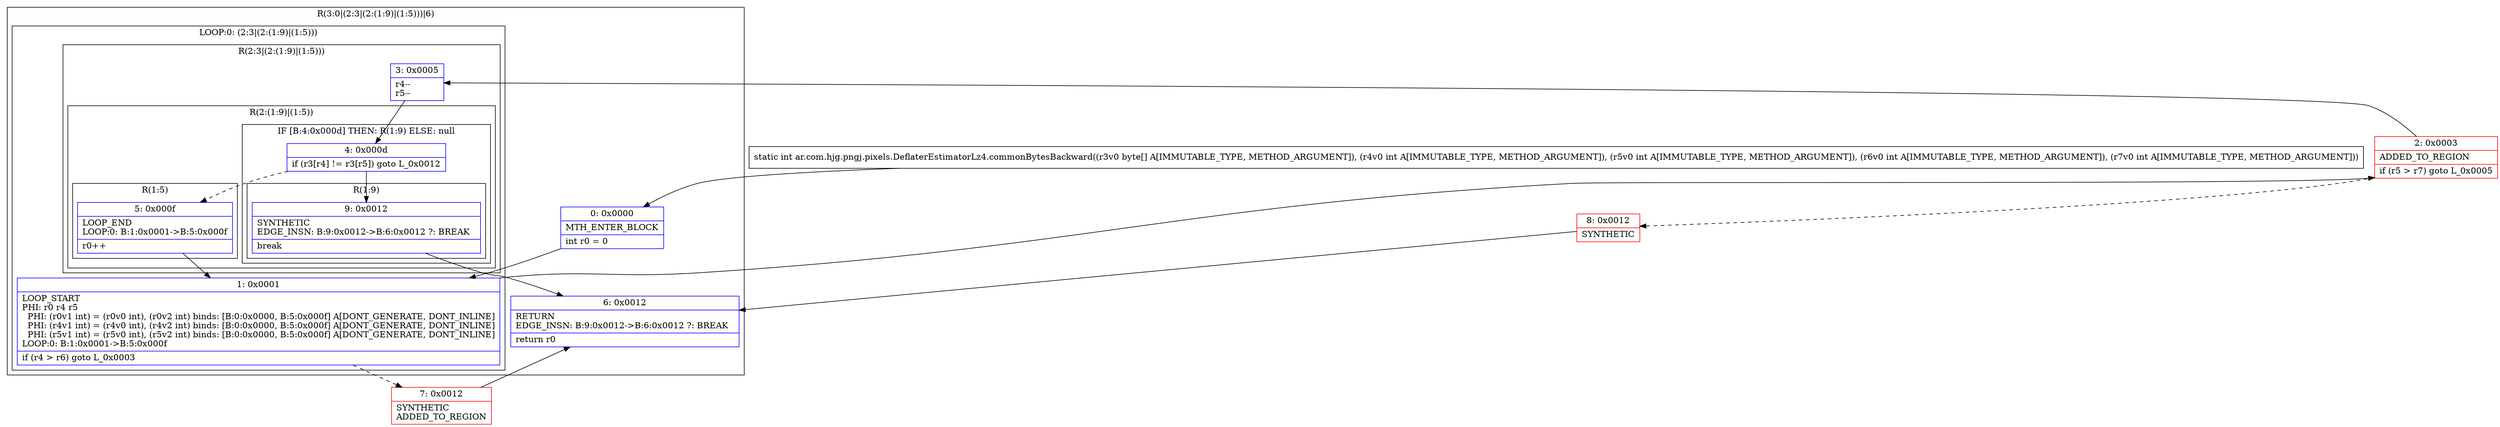 digraph "CFG forar.com.hjg.pngj.pixels.DeflaterEstimatorLz4.commonBytesBackward([BIIII)I" {
subgraph cluster_Region_729780750 {
label = "R(3:0|(2:3|(2:(1:9)|(1:5)))|6)";
node [shape=record,color=blue];
Node_0 [shape=record,label="{0\:\ 0x0000|MTH_ENTER_BLOCK\l|int r0 = 0\l}"];
subgraph cluster_LoopRegion_530276600 {
label = "LOOP:0: (2:3|(2:(1:9)|(1:5)))";
node [shape=record,color=blue];
Node_1 [shape=record,label="{1\:\ 0x0001|LOOP_START\lPHI: r0 r4 r5 \l  PHI: (r0v1 int) = (r0v0 int), (r0v2 int) binds: [B:0:0x0000, B:5:0x000f] A[DONT_GENERATE, DONT_INLINE]\l  PHI: (r4v1 int) = (r4v0 int), (r4v2 int) binds: [B:0:0x0000, B:5:0x000f] A[DONT_GENERATE, DONT_INLINE]\l  PHI: (r5v1 int) = (r5v0 int), (r5v2 int) binds: [B:0:0x0000, B:5:0x000f] A[DONT_GENERATE, DONT_INLINE]\lLOOP:0: B:1:0x0001\-\>B:5:0x000f\l|if (r4 \> r6) goto L_0x0003\l}"];
subgraph cluster_Region_1505045211 {
label = "R(2:3|(2:(1:9)|(1:5)))";
node [shape=record,color=blue];
Node_3 [shape=record,label="{3\:\ 0x0005|r4\-\-\lr5\-\-\l}"];
subgraph cluster_Region_1990982032 {
label = "R(2:(1:9)|(1:5))";
node [shape=record,color=blue];
subgraph cluster_IfRegion_367245411 {
label = "IF [B:4:0x000d] THEN: R(1:9) ELSE: null";
node [shape=record,color=blue];
Node_4 [shape=record,label="{4\:\ 0x000d|if (r3[r4] != r3[r5]) goto L_0x0012\l}"];
subgraph cluster_Region_1371248263 {
label = "R(1:9)";
node [shape=record,color=blue];
Node_9 [shape=record,label="{9\:\ 0x0012|SYNTHETIC\lEDGE_INSN: B:9:0x0012\-\>B:6:0x0012 ?: BREAK  \l|break\l}"];
}
}
subgraph cluster_Region_969821506 {
label = "R(1:5)";
node [shape=record,color=blue];
Node_5 [shape=record,label="{5\:\ 0x000f|LOOP_END\lLOOP:0: B:1:0x0001\-\>B:5:0x000f\l|r0++\l}"];
}
}
}
}
Node_6 [shape=record,label="{6\:\ 0x0012|RETURN\lEDGE_INSN: B:9:0x0012\-\>B:6:0x0012 ?: BREAK  \l|return r0\l}"];
}
Node_2 [shape=record,color=red,label="{2\:\ 0x0003|ADDED_TO_REGION\l|if (r5 \> r7) goto L_0x0005\l}"];
Node_7 [shape=record,color=red,label="{7\:\ 0x0012|SYNTHETIC\lADDED_TO_REGION\l}"];
Node_8 [shape=record,color=red,label="{8\:\ 0x0012|SYNTHETIC\l}"];
MethodNode[shape=record,label="{static int ar.com.hjg.pngj.pixels.DeflaterEstimatorLz4.commonBytesBackward((r3v0 byte[] A[IMMUTABLE_TYPE, METHOD_ARGUMENT]), (r4v0 int A[IMMUTABLE_TYPE, METHOD_ARGUMENT]), (r5v0 int A[IMMUTABLE_TYPE, METHOD_ARGUMENT]), (r6v0 int A[IMMUTABLE_TYPE, METHOD_ARGUMENT]), (r7v0 int A[IMMUTABLE_TYPE, METHOD_ARGUMENT])) }"];
MethodNode -> Node_0;
Node_0 -> Node_1;
Node_1 -> Node_2;
Node_1 -> Node_7[style=dashed];
Node_3 -> Node_4;
Node_4 -> Node_5[style=dashed];
Node_4 -> Node_9;
Node_9 -> Node_6;
Node_5 -> Node_1;
Node_2 -> Node_3;
Node_2 -> Node_8[style=dashed];
Node_7 -> Node_6;
Node_8 -> Node_6;
}

